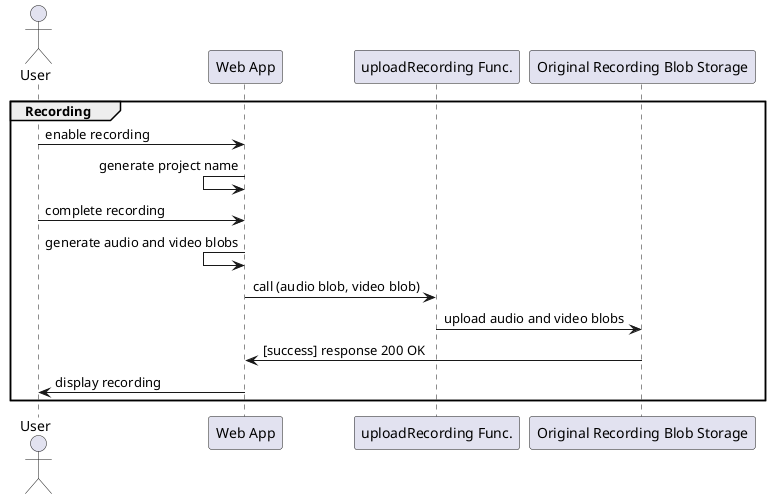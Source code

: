 @startuml recording

Actor User

group Recording
User -> "Web App": enable recording
"Web App" <- "Web App": generate project name
User -> "Web App": complete recording

"Web App" <- "Web App": generate audio and video blobs
"Web App" -> "uploadRecording Func.": call (audio blob, video blob)
"uploadRecording Func." -> "Original Recording Blob Storage": upload audio and video blobs
"Web App" <- "Original Recording Blob Storage": [success] response 200 OK
User <- "Web App": display recording

end

@enduml